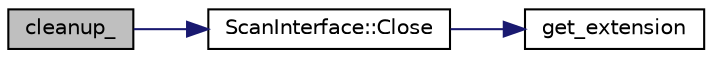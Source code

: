 digraph "cleanup_"
{
  edge [fontname="Helvetica",fontsize="10",labelfontname="Helvetica",labelfontsize="10"];
  node [fontname="Helvetica",fontsize="10",shape=record];
  rankdir="LR";
  Node1 [label="cleanup_",height=0.2,width=0.4,color="black", fillcolor="grey75", style="filled", fontcolor="black"];
  Node1 -> Node2 [color="midnightblue",fontsize="10",style="solid",fontname="Helvetica"];
  Node2 [label="ScanInterface::Close",height=0.2,width=0.4,color="black", fillcolor="white", style="filled",URL="$d7/dfc/class_scan_interface.html#ab1729015d477d835de9bd5de45802daa",tooltip="Shutdown cleanly. "];
  Node2 -> Node3 [color="midnightblue",fontsize="10",style="solid",fontname="Helvetica"];
  Node3 [label="get_extension",height=0.2,width=0.4,color="black", fillcolor="white", style="filled",URL="$de/d60/_scan_interface_8cpp.html#ad23a8e3407259d01db179d334c2fe55d",tooltip="Get the file extension from an input filename string. "];
}
